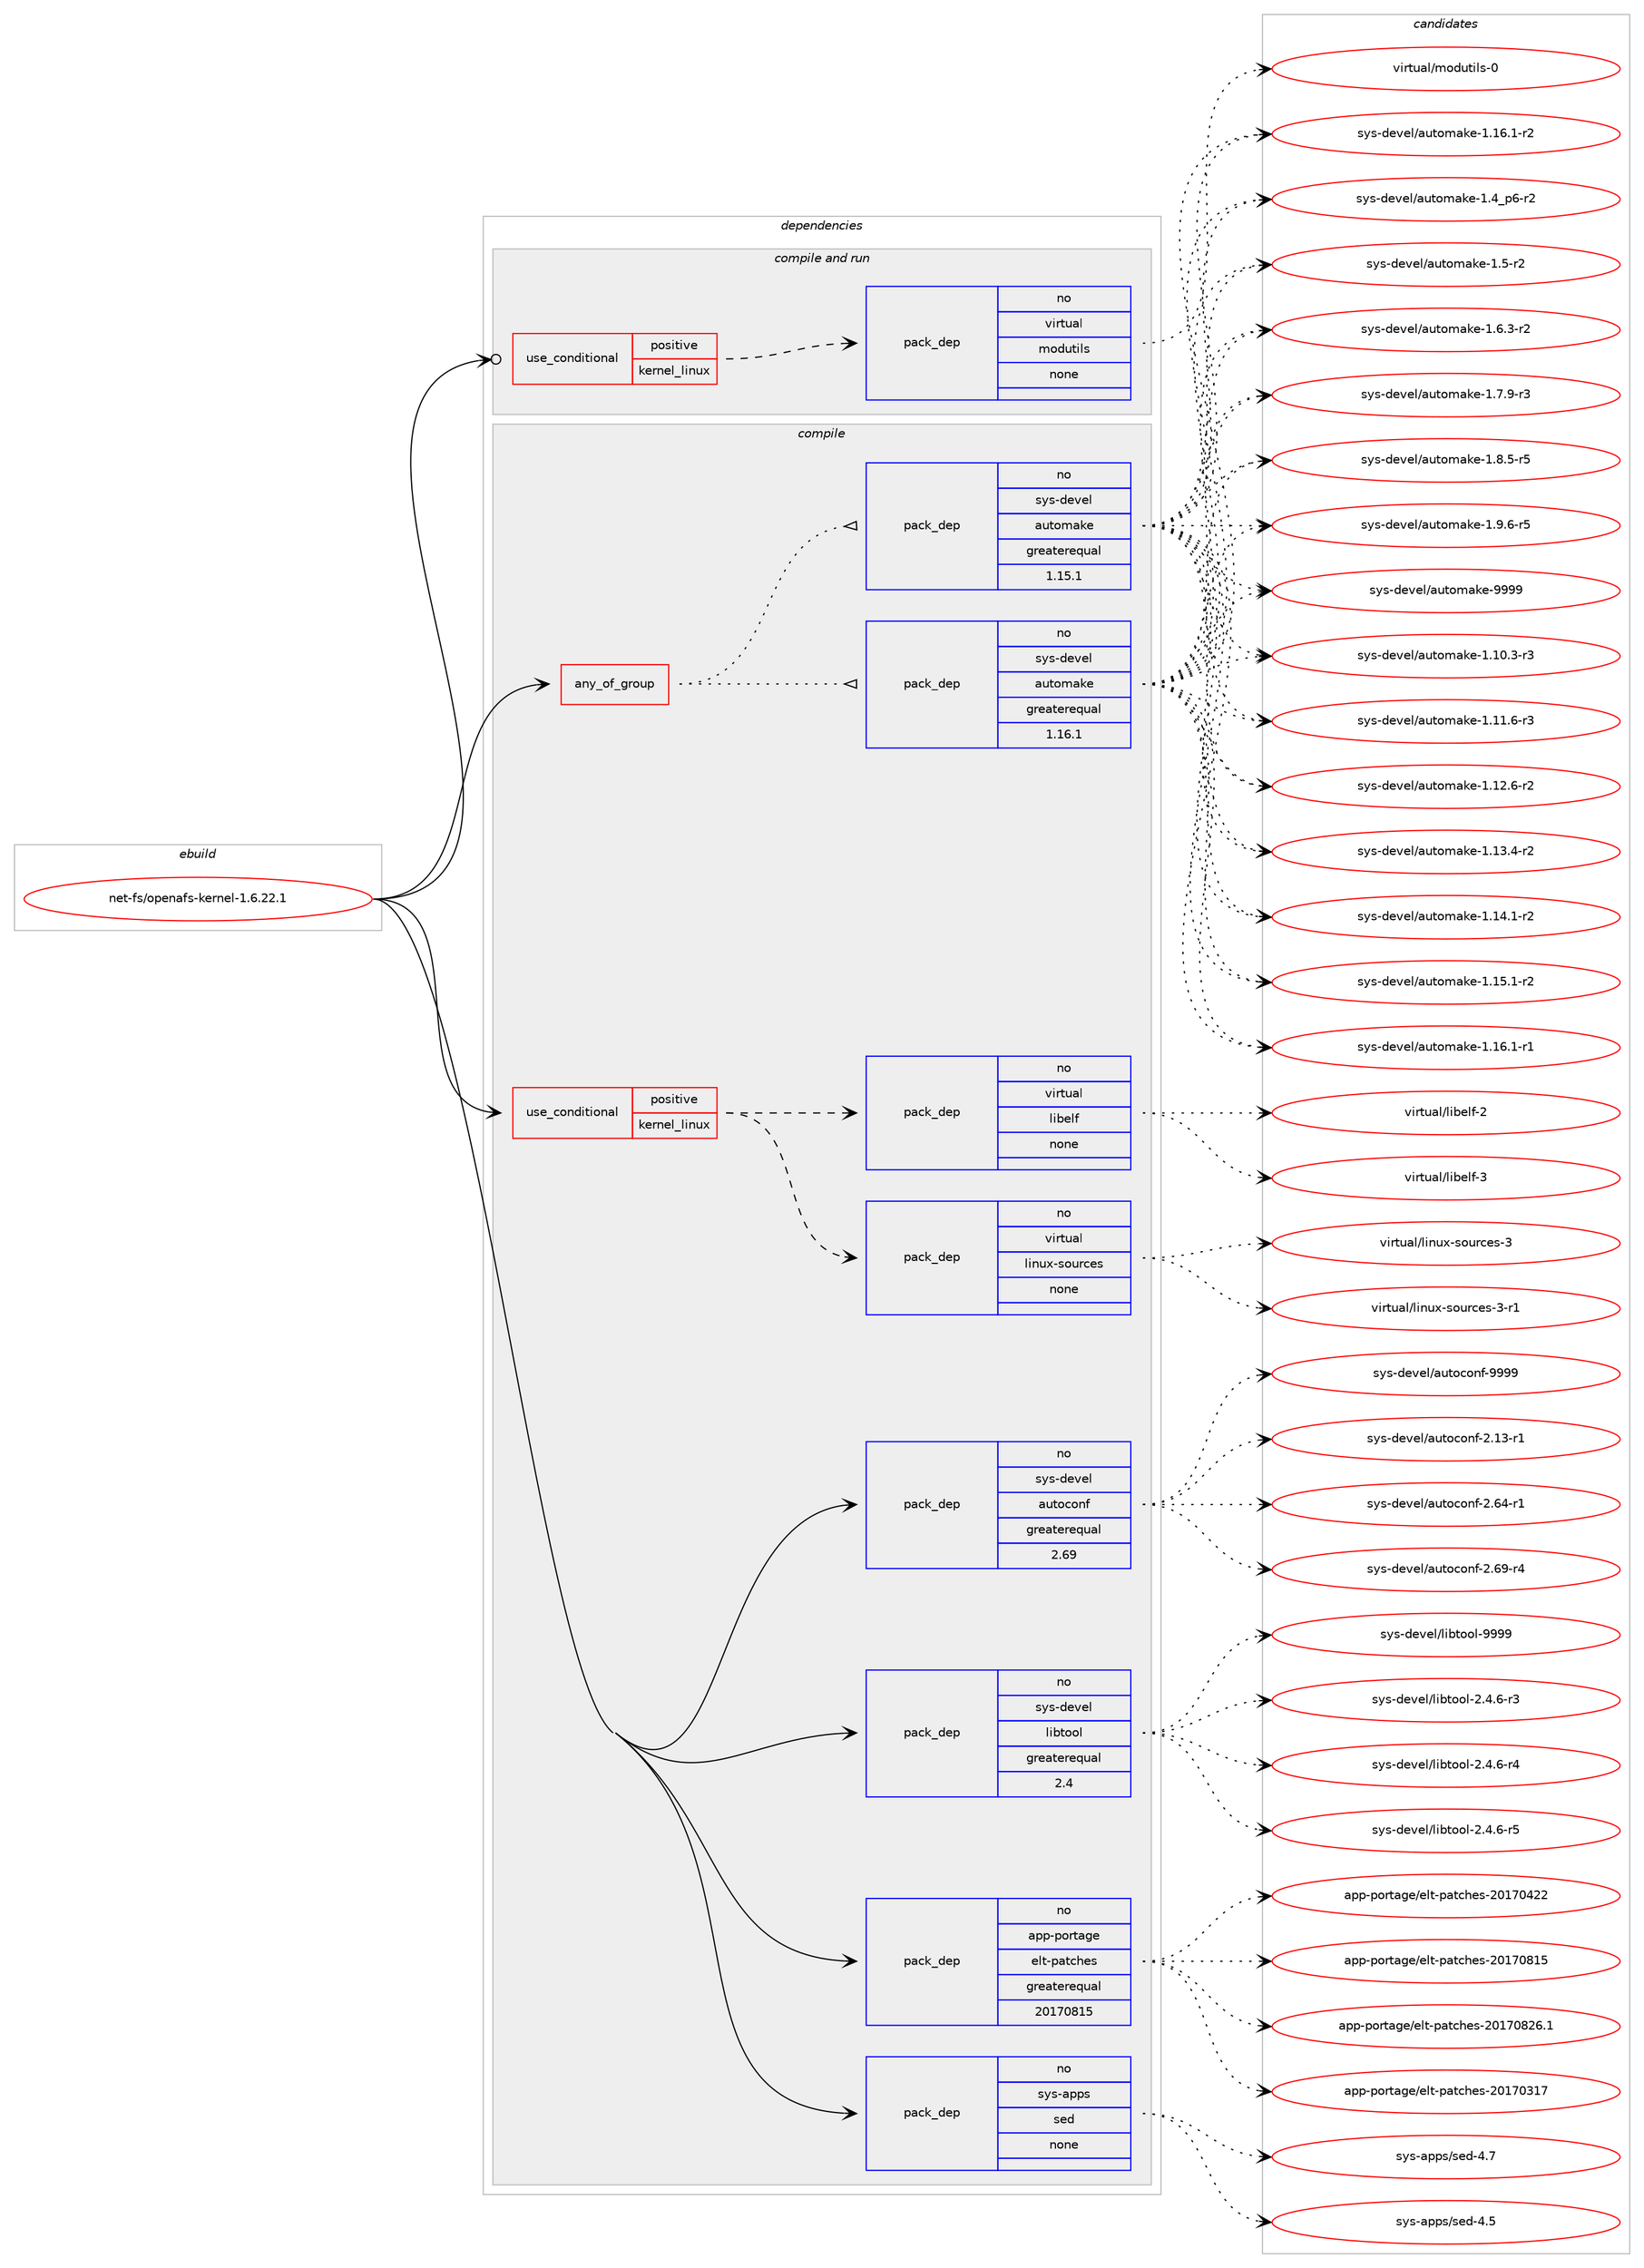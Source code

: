 digraph prolog {

# *************
# Graph options
# *************

newrank=true;
concentrate=true;
compound=true;
graph [rankdir=LR,fontname=Helvetica,fontsize=10,ranksep=1.5];#, ranksep=2.5, nodesep=0.2];
edge  [arrowhead=vee];
node  [fontname=Helvetica,fontsize=10];

# **********
# The ebuild
# **********

subgraph cluster_leftcol {
color=gray;
rank=same;
label=<<i>ebuild</i>>;
id [label="net-fs/openafs-kernel-1.6.22.1", color=red, width=4, href="../net-fs/openafs-kernel-1.6.22.1.svg"];
}

# ****************
# The dependencies
# ****************

subgraph cluster_midcol {
color=gray;
label=<<i>dependencies</i>>;
subgraph cluster_compile {
fillcolor="#eeeeee";
style=filled;
label=<<i>compile</i>>;
subgraph any13897 {
dependency819883 [label=<<TABLE BORDER="0" CELLBORDER="1" CELLSPACING="0" CELLPADDING="4"><TR><TD CELLPADDING="10">any_of_group</TD></TR></TABLE>>, shape=none, color=red];subgraph pack605814 {
dependency819884 [label=<<TABLE BORDER="0" CELLBORDER="1" CELLSPACING="0" CELLPADDING="4" WIDTH="220"><TR><TD ROWSPAN="6" CELLPADDING="30">pack_dep</TD></TR><TR><TD WIDTH="110">no</TD></TR><TR><TD>sys-devel</TD></TR><TR><TD>automake</TD></TR><TR><TD>greaterequal</TD></TR><TR><TD>1.16.1</TD></TR></TABLE>>, shape=none, color=blue];
}
dependency819883:e -> dependency819884:w [weight=20,style="dotted",arrowhead="oinv"];
subgraph pack605815 {
dependency819885 [label=<<TABLE BORDER="0" CELLBORDER="1" CELLSPACING="0" CELLPADDING="4" WIDTH="220"><TR><TD ROWSPAN="6" CELLPADDING="30">pack_dep</TD></TR><TR><TD WIDTH="110">no</TD></TR><TR><TD>sys-devel</TD></TR><TR><TD>automake</TD></TR><TR><TD>greaterequal</TD></TR><TR><TD>1.15.1</TD></TR></TABLE>>, shape=none, color=blue];
}
dependency819883:e -> dependency819885:w [weight=20,style="dotted",arrowhead="oinv"];
}
id:e -> dependency819883:w [weight=20,style="solid",arrowhead="vee"];
subgraph cond199721 {
dependency819886 [label=<<TABLE BORDER="0" CELLBORDER="1" CELLSPACING="0" CELLPADDING="4"><TR><TD ROWSPAN="3" CELLPADDING="10">use_conditional</TD></TR><TR><TD>positive</TD></TR><TR><TD>kernel_linux</TD></TR></TABLE>>, shape=none, color=red];
subgraph pack605816 {
dependency819887 [label=<<TABLE BORDER="0" CELLBORDER="1" CELLSPACING="0" CELLPADDING="4" WIDTH="220"><TR><TD ROWSPAN="6" CELLPADDING="30">pack_dep</TD></TR><TR><TD WIDTH="110">no</TD></TR><TR><TD>virtual</TD></TR><TR><TD>linux-sources</TD></TR><TR><TD>none</TD></TR><TR><TD></TD></TR></TABLE>>, shape=none, color=blue];
}
dependency819886:e -> dependency819887:w [weight=20,style="dashed",arrowhead="vee"];
subgraph pack605817 {
dependency819888 [label=<<TABLE BORDER="0" CELLBORDER="1" CELLSPACING="0" CELLPADDING="4" WIDTH="220"><TR><TD ROWSPAN="6" CELLPADDING="30">pack_dep</TD></TR><TR><TD WIDTH="110">no</TD></TR><TR><TD>virtual</TD></TR><TR><TD>libelf</TD></TR><TR><TD>none</TD></TR><TR><TD></TD></TR></TABLE>>, shape=none, color=blue];
}
dependency819886:e -> dependency819888:w [weight=20,style="dashed",arrowhead="vee"];
}
id:e -> dependency819886:w [weight=20,style="solid",arrowhead="vee"];
subgraph pack605818 {
dependency819889 [label=<<TABLE BORDER="0" CELLBORDER="1" CELLSPACING="0" CELLPADDING="4" WIDTH="220"><TR><TD ROWSPAN="6" CELLPADDING="30">pack_dep</TD></TR><TR><TD WIDTH="110">no</TD></TR><TR><TD>app-portage</TD></TR><TR><TD>elt-patches</TD></TR><TR><TD>greaterequal</TD></TR><TR><TD>20170815</TD></TR></TABLE>>, shape=none, color=blue];
}
id:e -> dependency819889:w [weight=20,style="solid",arrowhead="vee"];
subgraph pack605819 {
dependency819890 [label=<<TABLE BORDER="0" CELLBORDER="1" CELLSPACING="0" CELLPADDING="4" WIDTH="220"><TR><TD ROWSPAN="6" CELLPADDING="30">pack_dep</TD></TR><TR><TD WIDTH="110">no</TD></TR><TR><TD>sys-apps</TD></TR><TR><TD>sed</TD></TR><TR><TD>none</TD></TR><TR><TD></TD></TR></TABLE>>, shape=none, color=blue];
}
id:e -> dependency819890:w [weight=20,style="solid",arrowhead="vee"];
subgraph pack605820 {
dependency819891 [label=<<TABLE BORDER="0" CELLBORDER="1" CELLSPACING="0" CELLPADDING="4" WIDTH="220"><TR><TD ROWSPAN="6" CELLPADDING="30">pack_dep</TD></TR><TR><TD WIDTH="110">no</TD></TR><TR><TD>sys-devel</TD></TR><TR><TD>autoconf</TD></TR><TR><TD>greaterequal</TD></TR><TR><TD>2.69</TD></TR></TABLE>>, shape=none, color=blue];
}
id:e -> dependency819891:w [weight=20,style="solid",arrowhead="vee"];
subgraph pack605821 {
dependency819892 [label=<<TABLE BORDER="0" CELLBORDER="1" CELLSPACING="0" CELLPADDING="4" WIDTH="220"><TR><TD ROWSPAN="6" CELLPADDING="30">pack_dep</TD></TR><TR><TD WIDTH="110">no</TD></TR><TR><TD>sys-devel</TD></TR><TR><TD>libtool</TD></TR><TR><TD>greaterequal</TD></TR><TR><TD>2.4</TD></TR></TABLE>>, shape=none, color=blue];
}
id:e -> dependency819892:w [weight=20,style="solid",arrowhead="vee"];
}
subgraph cluster_compileandrun {
fillcolor="#eeeeee";
style=filled;
label=<<i>compile and run</i>>;
subgraph cond199722 {
dependency819893 [label=<<TABLE BORDER="0" CELLBORDER="1" CELLSPACING="0" CELLPADDING="4"><TR><TD ROWSPAN="3" CELLPADDING="10">use_conditional</TD></TR><TR><TD>positive</TD></TR><TR><TD>kernel_linux</TD></TR></TABLE>>, shape=none, color=red];
subgraph pack605822 {
dependency819894 [label=<<TABLE BORDER="0" CELLBORDER="1" CELLSPACING="0" CELLPADDING="4" WIDTH="220"><TR><TD ROWSPAN="6" CELLPADDING="30">pack_dep</TD></TR><TR><TD WIDTH="110">no</TD></TR><TR><TD>virtual</TD></TR><TR><TD>modutils</TD></TR><TR><TD>none</TD></TR><TR><TD></TD></TR></TABLE>>, shape=none, color=blue];
}
dependency819893:e -> dependency819894:w [weight=20,style="dashed",arrowhead="vee"];
}
id:e -> dependency819893:w [weight=20,style="solid",arrowhead="odotvee"];
}
subgraph cluster_run {
fillcolor="#eeeeee";
style=filled;
label=<<i>run</i>>;
}
}

# **************
# The candidates
# **************

subgraph cluster_choices {
rank=same;
color=gray;
label=<<i>candidates</i>>;

subgraph choice605814 {
color=black;
nodesep=1;
choice11512111545100101118101108479711711611110997107101454946494846514511451 [label="sys-devel/automake-1.10.3-r3", color=red, width=4,href="../sys-devel/automake-1.10.3-r3.svg"];
choice11512111545100101118101108479711711611110997107101454946494946544511451 [label="sys-devel/automake-1.11.6-r3", color=red, width=4,href="../sys-devel/automake-1.11.6-r3.svg"];
choice11512111545100101118101108479711711611110997107101454946495046544511450 [label="sys-devel/automake-1.12.6-r2", color=red, width=4,href="../sys-devel/automake-1.12.6-r2.svg"];
choice11512111545100101118101108479711711611110997107101454946495146524511450 [label="sys-devel/automake-1.13.4-r2", color=red, width=4,href="../sys-devel/automake-1.13.4-r2.svg"];
choice11512111545100101118101108479711711611110997107101454946495246494511450 [label="sys-devel/automake-1.14.1-r2", color=red, width=4,href="../sys-devel/automake-1.14.1-r2.svg"];
choice11512111545100101118101108479711711611110997107101454946495346494511450 [label="sys-devel/automake-1.15.1-r2", color=red, width=4,href="../sys-devel/automake-1.15.1-r2.svg"];
choice11512111545100101118101108479711711611110997107101454946495446494511449 [label="sys-devel/automake-1.16.1-r1", color=red, width=4,href="../sys-devel/automake-1.16.1-r1.svg"];
choice11512111545100101118101108479711711611110997107101454946495446494511450 [label="sys-devel/automake-1.16.1-r2", color=red, width=4,href="../sys-devel/automake-1.16.1-r2.svg"];
choice115121115451001011181011084797117116111109971071014549465295112544511450 [label="sys-devel/automake-1.4_p6-r2", color=red, width=4,href="../sys-devel/automake-1.4_p6-r2.svg"];
choice11512111545100101118101108479711711611110997107101454946534511450 [label="sys-devel/automake-1.5-r2", color=red, width=4,href="../sys-devel/automake-1.5-r2.svg"];
choice115121115451001011181011084797117116111109971071014549465446514511450 [label="sys-devel/automake-1.6.3-r2", color=red, width=4,href="../sys-devel/automake-1.6.3-r2.svg"];
choice115121115451001011181011084797117116111109971071014549465546574511451 [label="sys-devel/automake-1.7.9-r3", color=red, width=4,href="../sys-devel/automake-1.7.9-r3.svg"];
choice115121115451001011181011084797117116111109971071014549465646534511453 [label="sys-devel/automake-1.8.5-r5", color=red, width=4,href="../sys-devel/automake-1.8.5-r5.svg"];
choice115121115451001011181011084797117116111109971071014549465746544511453 [label="sys-devel/automake-1.9.6-r5", color=red, width=4,href="../sys-devel/automake-1.9.6-r5.svg"];
choice115121115451001011181011084797117116111109971071014557575757 [label="sys-devel/automake-9999", color=red, width=4,href="../sys-devel/automake-9999.svg"];
dependency819884:e -> choice11512111545100101118101108479711711611110997107101454946494846514511451:w [style=dotted,weight="100"];
dependency819884:e -> choice11512111545100101118101108479711711611110997107101454946494946544511451:w [style=dotted,weight="100"];
dependency819884:e -> choice11512111545100101118101108479711711611110997107101454946495046544511450:w [style=dotted,weight="100"];
dependency819884:e -> choice11512111545100101118101108479711711611110997107101454946495146524511450:w [style=dotted,weight="100"];
dependency819884:e -> choice11512111545100101118101108479711711611110997107101454946495246494511450:w [style=dotted,weight="100"];
dependency819884:e -> choice11512111545100101118101108479711711611110997107101454946495346494511450:w [style=dotted,weight="100"];
dependency819884:e -> choice11512111545100101118101108479711711611110997107101454946495446494511449:w [style=dotted,weight="100"];
dependency819884:e -> choice11512111545100101118101108479711711611110997107101454946495446494511450:w [style=dotted,weight="100"];
dependency819884:e -> choice115121115451001011181011084797117116111109971071014549465295112544511450:w [style=dotted,weight="100"];
dependency819884:e -> choice11512111545100101118101108479711711611110997107101454946534511450:w [style=dotted,weight="100"];
dependency819884:e -> choice115121115451001011181011084797117116111109971071014549465446514511450:w [style=dotted,weight="100"];
dependency819884:e -> choice115121115451001011181011084797117116111109971071014549465546574511451:w [style=dotted,weight="100"];
dependency819884:e -> choice115121115451001011181011084797117116111109971071014549465646534511453:w [style=dotted,weight="100"];
dependency819884:e -> choice115121115451001011181011084797117116111109971071014549465746544511453:w [style=dotted,weight="100"];
dependency819884:e -> choice115121115451001011181011084797117116111109971071014557575757:w [style=dotted,weight="100"];
}
subgraph choice605815 {
color=black;
nodesep=1;
choice11512111545100101118101108479711711611110997107101454946494846514511451 [label="sys-devel/automake-1.10.3-r3", color=red, width=4,href="../sys-devel/automake-1.10.3-r3.svg"];
choice11512111545100101118101108479711711611110997107101454946494946544511451 [label="sys-devel/automake-1.11.6-r3", color=red, width=4,href="../sys-devel/automake-1.11.6-r3.svg"];
choice11512111545100101118101108479711711611110997107101454946495046544511450 [label="sys-devel/automake-1.12.6-r2", color=red, width=4,href="../sys-devel/automake-1.12.6-r2.svg"];
choice11512111545100101118101108479711711611110997107101454946495146524511450 [label="sys-devel/automake-1.13.4-r2", color=red, width=4,href="../sys-devel/automake-1.13.4-r2.svg"];
choice11512111545100101118101108479711711611110997107101454946495246494511450 [label="sys-devel/automake-1.14.1-r2", color=red, width=4,href="../sys-devel/automake-1.14.1-r2.svg"];
choice11512111545100101118101108479711711611110997107101454946495346494511450 [label="sys-devel/automake-1.15.1-r2", color=red, width=4,href="../sys-devel/automake-1.15.1-r2.svg"];
choice11512111545100101118101108479711711611110997107101454946495446494511449 [label="sys-devel/automake-1.16.1-r1", color=red, width=4,href="../sys-devel/automake-1.16.1-r1.svg"];
choice11512111545100101118101108479711711611110997107101454946495446494511450 [label="sys-devel/automake-1.16.1-r2", color=red, width=4,href="../sys-devel/automake-1.16.1-r2.svg"];
choice115121115451001011181011084797117116111109971071014549465295112544511450 [label="sys-devel/automake-1.4_p6-r2", color=red, width=4,href="../sys-devel/automake-1.4_p6-r2.svg"];
choice11512111545100101118101108479711711611110997107101454946534511450 [label="sys-devel/automake-1.5-r2", color=red, width=4,href="../sys-devel/automake-1.5-r2.svg"];
choice115121115451001011181011084797117116111109971071014549465446514511450 [label="sys-devel/automake-1.6.3-r2", color=red, width=4,href="../sys-devel/automake-1.6.3-r2.svg"];
choice115121115451001011181011084797117116111109971071014549465546574511451 [label="sys-devel/automake-1.7.9-r3", color=red, width=4,href="../sys-devel/automake-1.7.9-r3.svg"];
choice115121115451001011181011084797117116111109971071014549465646534511453 [label="sys-devel/automake-1.8.5-r5", color=red, width=4,href="../sys-devel/automake-1.8.5-r5.svg"];
choice115121115451001011181011084797117116111109971071014549465746544511453 [label="sys-devel/automake-1.9.6-r5", color=red, width=4,href="../sys-devel/automake-1.9.6-r5.svg"];
choice115121115451001011181011084797117116111109971071014557575757 [label="sys-devel/automake-9999", color=red, width=4,href="../sys-devel/automake-9999.svg"];
dependency819885:e -> choice11512111545100101118101108479711711611110997107101454946494846514511451:w [style=dotted,weight="100"];
dependency819885:e -> choice11512111545100101118101108479711711611110997107101454946494946544511451:w [style=dotted,weight="100"];
dependency819885:e -> choice11512111545100101118101108479711711611110997107101454946495046544511450:w [style=dotted,weight="100"];
dependency819885:e -> choice11512111545100101118101108479711711611110997107101454946495146524511450:w [style=dotted,weight="100"];
dependency819885:e -> choice11512111545100101118101108479711711611110997107101454946495246494511450:w [style=dotted,weight="100"];
dependency819885:e -> choice11512111545100101118101108479711711611110997107101454946495346494511450:w [style=dotted,weight="100"];
dependency819885:e -> choice11512111545100101118101108479711711611110997107101454946495446494511449:w [style=dotted,weight="100"];
dependency819885:e -> choice11512111545100101118101108479711711611110997107101454946495446494511450:w [style=dotted,weight="100"];
dependency819885:e -> choice115121115451001011181011084797117116111109971071014549465295112544511450:w [style=dotted,weight="100"];
dependency819885:e -> choice11512111545100101118101108479711711611110997107101454946534511450:w [style=dotted,weight="100"];
dependency819885:e -> choice115121115451001011181011084797117116111109971071014549465446514511450:w [style=dotted,weight="100"];
dependency819885:e -> choice115121115451001011181011084797117116111109971071014549465546574511451:w [style=dotted,weight="100"];
dependency819885:e -> choice115121115451001011181011084797117116111109971071014549465646534511453:w [style=dotted,weight="100"];
dependency819885:e -> choice115121115451001011181011084797117116111109971071014549465746544511453:w [style=dotted,weight="100"];
dependency819885:e -> choice115121115451001011181011084797117116111109971071014557575757:w [style=dotted,weight="100"];
}
subgraph choice605816 {
color=black;
nodesep=1;
choice118105114116117971084710810511011712045115111117114991011154551 [label="virtual/linux-sources-3", color=red, width=4,href="../virtual/linux-sources-3.svg"];
choice1181051141161179710847108105110117120451151111171149910111545514511449 [label="virtual/linux-sources-3-r1", color=red, width=4,href="../virtual/linux-sources-3-r1.svg"];
dependency819887:e -> choice118105114116117971084710810511011712045115111117114991011154551:w [style=dotted,weight="100"];
dependency819887:e -> choice1181051141161179710847108105110117120451151111171149910111545514511449:w [style=dotted,weight="100"];
}
subgraph choice605817 {
color=black;
nodesep=1;
choice1181051141161179710847108105981011081024550 [label="virtual/libelf-2", color=red, width=4,href="../virtual/libelf-2.svg"];
choice1181051141161179710847108105981011081024551 [label="virtual/libelf-3", color=red, width=4,href="../virtual/libelf-3.svg"];
dependency819888:e -> choice1181051141161179710847108105981011081024550:w [style=dotted,weight="100"];
dependency819888:e -> choice1181051141161179710847108105981011081024551:w [style=dotted,weight="100"];
}
subgraph choice605818 {
color=black;
nodesep=1;
choice97112112451121111141169710310147101108116451129711699104101115455048495548514955 [label="app-portage/elt-patches-20170317", color=red, width=4,href="../app-portage/elt-patches-20170317.svg"];
choice97112112451121111141169710310147101108116451129711699104101115455048495548525050 [label="app-portage/elt-patches-20170422", color=red, width=4,href="../app-portage/elt-patches-20170422.svg"];
choice97112112451121111141169710310147101108116451129711699104101115455048495548564953 [label="app-portage/elt-patches-20170815", color=red, width=4,href="../app-portage/elt-patches-20170815.svg"];
choice971121124511211111411697103101471011081164511297116991041011154550484955485650544649 [label="app-portage/elt-patches-20170826.1", color=red, width=4,href="../app-portage/elt-patches-20170826.1.svg"];
dependency819889:e -> choice97112112451121111141169710310147101108116451129711699104101115455048495548514955:w [style=dotted,weight="100"];
dependency819889:e -> choice97112112451121111141169710310147101108116451129711699104101115455048495548525050:w [style=dotted,weight="100"];
dependency819889:e -> choice97112112451121111141169710310147101108116451129711699104101115455048495548564953:w [style=dotted,weight="100"];
dependency819889:e -> choice971121124511211111411697103101471011081164511297116991041011154550484955485650544649:w [style=dotted,weight="100"];
}
subgraph choice605819 {
color=black;
nodesep=1;
choice11512111545971121121154711510110045524653 [label="sys-apps/sed-4.5", color=red, width=4,href="../sys-apps/sed-4.5.svg"];
choice11512111545971121121154711510110045524655 [label="sys-apps/sed-4.7", color=red, width=4,href="../sys-apps/sed-4.7.svg"];
dependency819890:e -> choice11512111545971121121154711510110045524653:w [style=dotted,weight="100"];
dependency819890:e -> choice11512111545971121121154711510110045524655:w [style=dotted,weight="100"];
}
subgraph choice605820 {
color=black;
nodesep=1;
choice1151211154510010111810110847971171161119911111010245504649514511449 [label="sys-devel/autoconf-2.13-r1", color=red, width=4,href="../sys-devel/autoconf-2.13-r1.svg"];
choice1151211154510010111810110847971171161119911111010245504654524511449 [label="sys-devel/autoconf-2.64-r1", color=red, width=4,href="../sys-devel/autoconf-2.64-r1.svg"];
choice1151211154510010111810110847971171161119911111010245504654574511452 [label="sys-devel/autoconf-2.69-r4", color=red, width=4,href="../sys-devel/autoconf-2.69-r4.svg"];
choice115121115451001011181011084797117116111991111101024557575757 [label="sys-devel/autoconf-9999", color=red, width=4,href="../sys-devel/autoconf-9999.svg"];
dependency819891:e -> choice1151211154510010111810110847971171161119911111010245504649514511449:w [style=dotted,weight="100"];
dependency819891:e -> choice1151211154510010111810110847971171161119911111010245504654524511449:w [style=dotted,weight="100"];
dependency819891:e -> choice1151211154510010111810110847971171161119911111010245504654574511452:w [style=dotted,weight="100"];
dependency819891:e -> choice115121115451001011181011084797117116111991111101024557575757:w [style=dotted,weight="100"];
}
subgraph choice605821 {
color=black;
nodesep=1;
choice1151211154510010111810110847108105981161111111084550465246544511451 [label="sys-devel/libtool-2.4.6-r3", color=red, width=4,href="../sys-devel/libtool-2.4.6-r3.svg"];
choice1151211154510010111810110847108105981161111111084550465246544511452 [label="sys-devel/libtool-2.4.6-r4", color=red, width=4,href="../sys-devel/libtool-2.4.6-r4.svg"];
choice1151211154510010111810110847108105981161111111084550465246544511453 [label="sys-devel/libtool-2.4.6-r5", color=red, width=4,href="../sys-devel/libtool-2.4.6-r5.svg"];
choice1151211154510010111810110847108105981161111111084557575757 [label="sys-devel/libtool-9999", color=red, width=4,href="../sys-devel/libtool-9999.svg"];
dependency819892:e -> choice1151211154510010111810110847108105981161111111084550465246544511451:w [style=dotted,weight="100"];
dependency819892:e -> choice1151211154510010111810110847108105981161111111084550465246544511452:w [style=dotted,weight="100"];
dependency819892:e -> choice1151211154510010111810110847108105981161111111084550465246544511453:w [style=dotted,weight="100"];
dependency819892:e -> choice1151211154510010111810110847108105981161111111084557575757:w [style=dotted,weight="100"];
}
subgraph choice605822 {
color=black;
nodesep=1;
choice11810511411611797108471091111001171161051081154548 [label="virtual/modutils-0", color=red, width=4,href="../virtual/modutils-0.svg"];
dependency819894:e -> choice11810511411611797108471091111001171161051081154548:w [style=dotted,weight="100"];
}
}

}
